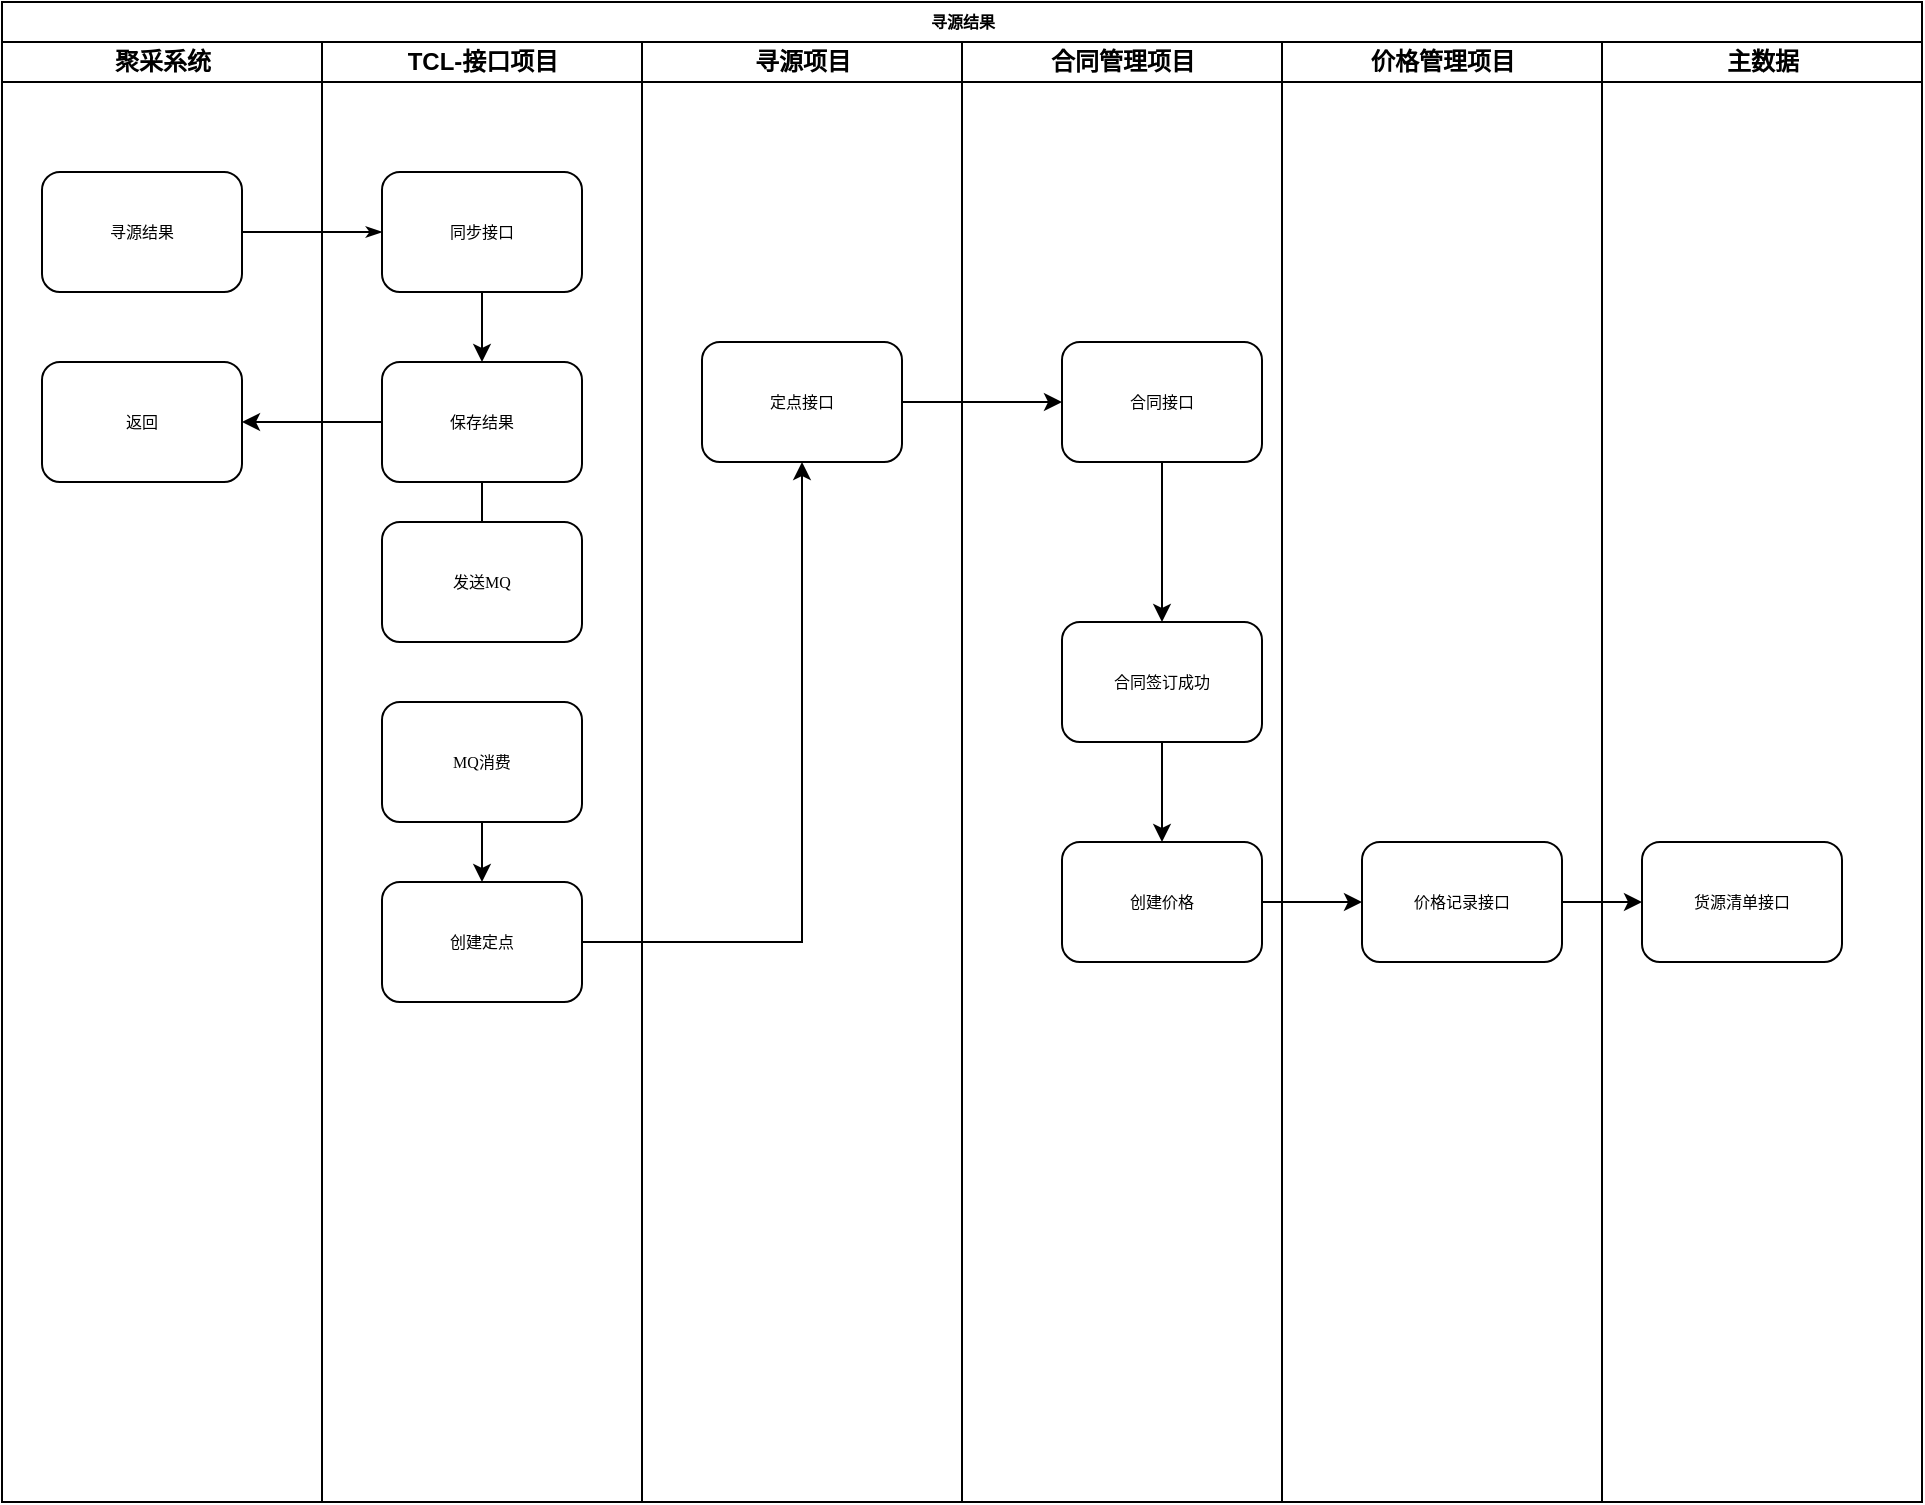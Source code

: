 <mxfile version="15.7.3" type="github" pages="3">
  <diagram name="寻源结果" id="74e2e168-ea6b-b213-b513-2b3c1d86103e">
    <mxGraphModel dx="782" dy="412" grid="1" gridSize="10" guides="1" tooltips="1" connect="1" arrows="1" fold="1" page="1" pageScale="1" pageWidth="1100" pageHeight="850" background="none" math="0" shadow="0">
      <root>
        <mxCell id="0" />
        <mxCell id="1" parent="0" />
        <mxCell id="77e6c97f196da883-1" value="寻源结果" style="swimlane;html=1;childLayout=stackLayout;startSize=20;rounded=0;shadow=0;labelBackgroundColor=none;strokeWidth=1;fontFamily=Verdana;fontSize=8;align=center;" parent="1" vertex="1">
          <mxGeometry x="60" y="20" width="960" height="750" as="geometry" />
        </mxCell>
        <mxCell id="77e6c97f196da883-2" value="聚采系统" style="swimlane;html=1;startSize=20;" parent="77e6c97f196da883-1" vertex="1">
          <mxGeometry y="20" width="160" height="730" as="geometry" />
        </mxCell>
        <mxCell id="77e6c97f196da883-8" value="寻源结果" style="rounded=1;whiteSpace=wrap;html=1;shadow=0;labelBackgroundColor=none;strokeWidth=1;fontFamily=Verdana;fontSize=8;align=center;" parent="77e6c97f196da883-2" vertex="1">
          <mxGeometry x="20" y="65" width="100" height="60" as="geometry" />
        </mxCell>
        <mxCell id="v2lE_XUYXPb-PI1wSzKr-16" value="返回" style="rounded=1;whiteSpace=wrap;html=1;shadow=0;labelBackgroundColor=none;strokeWidth=1;fontFamily=Verdana;fontSize=8;align=center;" parent="77e6c97f196da883-2" vertex="1">
          <mxGeometry x="20" y="160" width="100" height="60" as="geometry" />
        </mxCell>
        <mxCell id="77e6c97f196da883-26" style="edgeStyle=orthogonalEdgeStyle;rounded=1;html=1;labelBackgroundColor=none;startArrow=none;startFill=0;startSize=5;endArrow=classicThin;endFill=1;endSize=5;jettySize=auto;orthogonalLoop=1;strokeWidth=1;fontFamily=Verdana;fontSize=8" parent="77e6c97f196da883-1" source="77e6c97f196da883-8" target="77e6c97f196da883-11" edge="1">
          <mxGeometry relative="1" as="geometry" />
        </mxCell>
        <mxCell id="77e6c97f196da883-3" value="TCL-接口项目" style="swimlane;html=1;startSize=20;" parent="77e6c97f196da883-1" vertex="1">
          <mxGeometry x="160" y="20" width="160" height="730" as="geometry" />
        </mxCell>
        <mxCell id="w9vEGpveG5IjgopeqREa-39" value="" style="edgeStyle=orthogonalEdgeStyle;rounded=0;orthogonalLoop=1;jettySize=auto;html=1;" edge="1" parent="77e6c97f196da883-3" source="77e6c97f196da883-11" target="w9vEGpveG5IjgopeqREa-36">
          <mxGeometry relative="1" as="geometry" />
        </mxCell>
        <mxCell id="77e6c97f196da883-11" value="同步接口" style="rounded=1;whiteSpace=wrap;html=1;shadow=0;labelBackgroundColor=none;strokeWidth=1;fontFamily=Verdana;fontSize=8;align=center;" parent="77e6c97f196da883-3" vertex="1">
          <mxGeometry x="30" y="65" width="100" height="60" as="geometry" />
        </mxCell>
        <mxCell id="w9vEGpveG5IjgopeqREa-42" value="" style="edgeStyle=orthogonalEdgeStyle;rounded=0;orthogonalLoop=1;jettySize=auto;html=1;" edge="1" parent="77e6c97f196da883-3" source="v2lE_XUYXPb-PI1wSzKr-22" target="w9vEGpveG5IjgopeqREa-4">
          <mxGeometry relative="1" as="geometry" />
        </mxCell>
        <mxCell id="v2lE_XUYXPb-PI1wSzKr-22" value="MQ消费" style="rounded=1;whiteSpace=wrap;html=1;shadow=0;labelBackgroundColor=none;strokeWidth=1;fontFamily=Verdana;fontSize=8;align=center;" parent="77e6c97f196da883-3" vertex="1">
          <mxGeometry x="30" y="330" width="100" height="60" as="geometry" />
        </mxCell>
        <mxCell id="w9vEGpveG5IjgopeqREa-1" value="发送MQ" style="rounded=1;whiteSpace=wrap;html=1;shadow=0;labelBackgroundColor=none;strokeWidth=1;fontFamily=Verdana;fontSize=8;align=center;" vertex="1" parent="77e6c97f196da883-3">
          <mxGeometry x="30" y="240" width="100" height="60" as="geometry" />
        </mxCell>
        <mxCell id="w9vEGpveG5IjgopeqREa-2" value="" style="edgeStyle=orthogonalEdgeStyle;rounded=0;orthogonalLoop=1;jettySize=auto;html=1;endArrow=none;startArrow=none;" edge="1" parent="77e6c97f196da883-3" source="w9vEGpveG5IjgopeqREa-36" target="w9vEGpveG5IjgopeqREa-1">
          <mxGeometry relative="1" as="geometry">
            <mxPoint x="310" y="185" as="sourcePoint" />
            <mxPoint x="310" y="330" as="targetPoint" />
          </mxGeometry>
        </mxCell>
        <mxCell id="w9vEGpveG5IjgopeqREa-4" value="创建定点" style="rounded=1;whiteSpace=wrap;html=1;shadow=0;labelBackgroundColor=none;strokeWidth=1;fontFamily=Verdana;fontSize=8;align=center;" vertex="1" parent="77e6c97f196da883-3">
          <mxGeometry x="30" y="420" width="100" height="60" as="geometry" />
        </mxCell>
        <mxCell id="w9vEGpveG5IjgopeqREa-36" value="保存结果" style="rounded=1;whiteSpace=wrap;html=1;shadow=0;labelBackgroundColor=none;strokeWidth=1;fontFamily=Verdana;fontSize=8;align=center;" vertex="1" parent="77e6c97f196da883-3">
          <mxGeometry x="30" y="160" width="100" height="60" as="geometry" />
        </mxCell>
        <mxCell id="77e6c97f196da883-4" value="寻源项目" style="swimlane;html=1;startSize=20;" parent="77e6c97f196da883-1" vertex="1">
          <mxGeometry x="320" y="20" width="160" height="730" as="geometry" />
        </mxCell>
        <mxCell id="77e6c97f196da883-12" value="定点接口" style="rounded=1;whiteSpace=wrap;html=1;shadow=0;labelBackgroundColor=none;strokeWidth=1;fontFamily=Verdana;fontSize=8;align=center;" parent="77e6c97f196da883-4" vertex="1">
          <mxGeometry x="30" y="150" width="100" height="60" as="geometry" />
        </mxCell>
        <mxCell id="77e6c97f196da883-5" value="合同管理项目" style="swimlane;html=1;startSize=20;" parent="77e6c97f196da883-1" vertex="1">
          <mxGeometry x="480" y="20" width="160" height="730" as="geometry" />
        </mxCell>
        <mxCell id="v2lE_XUYXPb-PI1wSzKr-4" value="" style="edgeStyle=orthogonalEdgeStyle;rounded=0;orthogonalLoop=1;jettySize=auto;html=1;" parent="77e6c97f196da883-5" edge="1">
          <mxGeometry relative="1" as="geometry">
            <mxPoint x="80" y="300" as="targetPoint" />
          </mxGeometry>
        </mxCell>
        <mxCell id="77e6c97f196da883-34" style="edgeStyle=orthogonalEdgeStyle;rounded=1;html=1;labelBackgroundColor=none;startArrow=none;startFill=0;startSize=5;endArrow=classicThin;endFill=1;endSize=5;jettySize=auto;orthogonalLoop=1;strokeColor=#000000;strokeWidth=1;fontFamily=Verdana;fontSize=8;fontColor=#000000;" parent="77e6c97f196da883-5" edge="1">
          <mxGeometry relative="1" as="geometry">
            <mxPoint x="80" y="300" as="sourcePoint" />
          </mxGeometry>
        </mxCell>
        <mxCell id="77e6c97f196da883-35" style="edgeStyle=orthogonalEdgeStyle;rounded=1;html=1;labelBackgroundColor=none;startArrow=none;startFill=0;startSize=5;endArrow=classicThin;endFill=1;endSize=5;jettySize=auto;orthogonalLoop=1;strokeWidth=1;fontFamily=Verdana;fontSize=8" parent="77e6c97f196da883-5" edge="1">
          <mxGeometry relative="1" as="geometry">
            <mxPoint x="80" y="380" as="sourcePoint" />
          </mxGeometry>
        </mxCell>
        <mxCell id="04rKsPrdmMo20plOXWwm-6" value="" style="edgeStyle=orthogonalEdgeStyle;rounded=0;orthogonalLoop=1;jettySize=auto;html=1;" parent="77e6c97f196da883-5" source="v2lE_XUYXPb-PI1wSzKr-3" target="04rKsPrdmMo20plOXWwm-3" edge="1">
          <mxGeometry relative="1" as="geometry" />
        </mxCell>
        <mxCell id="v2lE_XUYXPb-PI1wSzKr-3" value="合同签订成功" style="rounded=1;whiteSpace=wrap;html=1;shadow=0;labelBackgroundColor=none;strokeWidth=1;fontFamily=Verdana;fontSize=8;align=center;" parent="77e6c97f196da883-5" vertex="1">
          <mxGeometry x="50" y="290" width="100" height="60" as="geometry" />
        </mxCell>
        <mxCell id="v2lE_XUYXPb-PI1wSzKr-40" style="edgeStyle=orthogonalEdgeStyle;rounded=0;orthogonalLoop=1;jettySize=auto;html=1;" parent="77e6c97f196da883-5" source="v2lE_XUYXPb-PI1wSzKr-37" target="v2lE_XUYXPb-PI1wSzKr-3" edge="1">
          <mxGeometry relative="1" as="geometry" />
        </mxCell>
        <mxCell id="v2lE_XUYXPb-PI1wSzKr-37" value="合同接口" style="rounded=1;whiteSpace=wrap;html=1;shadow=0;labelBackgroundColor=none;strokeWidth=1;fontFamily=Verdana;fontSize=8;align=center;" parent="77e6c97f196da883-5" vertex="1">
          <mxGeometry x="50" y="150" width="100" height="60" as="geometry" />
        </mxCell>
        <mxCell id="04rKsPrdmMo20plOXWwm-3" value="创建价格" style="rounded=1;whiteSpace=wrap;html=1;shadow=0;labelBackgroundColor=none;strokeWidth=1;fontFamily=Verdana;fontSize=8;align=center;" parent="77e6c97f196da883-5" vertex="1">
          <mxGeometry x="50" y="400" width="100" height="60" as="geometry" />
        </mxCell>
        <mxCell id="77e6c97f196da883-6" value="价格管理项目" style="swimlane;html=1;startSize=20;" parent="77e6c97f196da883-1" vertex="1">
          <mxGeometry x="640" y="20" width="160" height="730" as="geometry" />
        </mxCell>
        <mxCell id="04rKsPrdmMo20plOXWwm-4" value="价格记录接口" style="rounded=1;whiteSpace=wrap;html=1;shadow=0;labelBackgroundColor=none;strokeWidth=1;fontFamily=Verdana;fontSize=8;align=center;" parent="77e6c97f196da883-6" vertex="1">
          <mxGeometry x="40" y="400" width="100" height="60" as="geometry" />
        </mxCell>
        <mxCell id="77e6c97f196da883-7" value="主数据" style="swimlane;html=1;startSize=20;" parent="77e6c97f196da883-1" vertex="1">
          <mxGeometry x="800" y="20" width="160" height="730" as="geometry" />
        </mxCell>
        <mxCell id="v2lE_XUYXPb-PI1wSzKr-13" value="货源清单接口" style="rounded=1;whiteSpace=wrap;html=1;shadow=0;labelBackgroundColor=none;strokeWidth=1;fontFamily=Verdana;fontSize=8;align=center;" parent="77e6c97f196da883-7" vertex="1">
          <mxGeometry x="20" y="400" width="100" height="60" as="geometry" />
        </mxCell>
        <mxCell id="v2lE_XUYXPb-PI1wSzKr-38" style="edgeStyle=orthogonalEdgeStyle;rounded=0;orthogonalLoop=1;jettySize=auto;html=1;" parent="77e6c97f196da883-1" source="77e6c97f196da883-12" target="v2lE_XUYXPb-PI1wSzKr-37" edge="1">
          <mxGeometry relative="1" as="geometry" />
        </mxCell>
        <mxCell id="04rKsPrdmMo20plOXWwm-5" value="" style="edgeStyle=orthogonalEdgeStyle;rounded=0;orthogonalLoop=1;jettySize=auto;html=1;" parent="77e6c97f196da883-1" source="04rKsPrdmMo20plOXWwm-3" target="04rKsPrdmMo20plOXWwm-4" edge="1">
          <mxGeometry relative="1" as="geometry" />
        </mxCell>
        <mxCell id="04rKsPrdmMo20plOXWwm-7" value="" style="edgeStyle=orthogonalEdgeStyle;rounded=0;orthogonalLoop=1;jettySize=auto;html=1;" parent="77e6c97f196da883-1" source="04rKsPrdmMo20plOXWwm-4" target="v2lE_XUYXPb-PI1wSzKr-13" edge="1">
          <mxGeometry relative="1" as="geometry" />
        </mxCell>
        <mxCell id="w9vEGpveG5IjgopeqREa-43" style="edgeStyle=orthogonalEdgeStyle;rounded=0;orthogonalLoop=1;jettySize=auto;html=1;" edge="1" parent="77e6c97f196da883-1" source="w9vEGpveG5IjgopeqREa-4" target="77e6c97f196da883-12">
          <mxGeometry relative="1" as="geometry" />
        </mxCell>
        <mxCell id="w9vEGpveG5IjgopeqREa-44" style="edgeStyle=orthogonalEdgeStyle;rounded=0;orthogonalLoop=1;jettySize=auto;html=1;" edge="1" parent="77e6c97f196da883-1" source="w9vEGpveG5IjgopeqREa-36" target="v2lE_XUYXPb-PI1wSzKr-16">
          <mxGeometry relative="1" as="geometry" />
        </mxCell>
      </root>
    </mxGraphModel>
  </diagram>
  <diagram id="siyEmG5ksyAXgrkhhxZU" name="寻源需求">
    <mxGraphModel dx="1422" dy="772" grid="1" gridSize="10" guides="1" tooltips="1" connect="1" arrows="1" fold="1" page="1" pageScale="1" pageWidth="827" pageHeight="1169" math="0" shadow="0">
      <root>
        <mxCell id="MZsf5ur2gSi2dbGptfGt-0" />
        <mxCell id="MZsf5ur2gSi2dbGptfGt-1" parent="MZsf5ur2gSi2dbGptfGt-0" />
        <mxCell id="nzJfzKg50nXV_mahgz4O-0" value="寻源结果" style="swimlane;html=1;childLayout=stackLayout;startSize=20;rounded=0;shadow=0;labelBackgroundColor=none;strokeWidth=1;fontFamily=Verdana;fontSize=8;align=center;" parent="MZsf5ur2gSi2dbGptfGt-1" vertex="1">
          <mxGeometry x="120" y="40" width="960" height="750" as="geometry" />
        </mxCell>
        <mxCell id="nzJfzKg50nXV_mahgz4O-1" value="采购执行" style="swimlane;html=1;startSize=20;" parent="nzJfzKg50nXV_mahgz4O-0" vertex="1">
          <mxGeometry y="20" width="260" height="730" as="geometry" />
        </mxCell>
        <mxCell id="nzJfzKg50nXV_mahgz4O-2" value="创建聚采需求" style="rounded=1;whiteSpace=wrap;html=1;shadow=0;labelBackgroundColor=none;strokeWidth=1;fontFamily=Verdana;fontSize=8;align=center;fillColor=#3399FF;" parent="nzJfzKg50nXV_mahgz4O-1" vertex="1">
          <mxGeometry x="80" y="65" width="100" height="60" as="geometry" />
        </mxCell>
        <mxCell id="nzJfzKg50nXV_mahgz4O-3" value="结束" style="rounded=1;whiteSpace=wrap;html=1;shadow=0;labelBackgroundColor=none;strokeWidth=1;fontFamily=Verdana;fontSize=8;align=center;fillColor=#999999;" parent="nzJfzKg50nXV_mahgz4O-1" vertex="1">
          <mxGeometry x="80" y="170" width="100" height="60" as="geometry" />
        </mxCell>
        <mxCell id="nzJfzKg50nXV_mahgz4O-41" value="取消聚采需求" style="rounded=1;whiteSpace=wrap;html=1;shadow=0;labelBackgroundColor=none;strokeWidth=1;fontFamily=Verdana;fontSize=8;align=center;fillColor=#3399FF;" parent="nzJfzKg50nXV_mahgz4O-1" vertex="1">
          <mxGeometry x="80" y="280" width="100" height="60" as="geometry" />
        </mxCell>
        <mxCell id="nzJfzKg50nXV_mahgz4O-42" value="结束" style="rounded=1;whiteSpace=wrap;html=1;shadow=0;labelBackgroundColor=none;strokeWidth=1;fontFamily=Verdana;fontSize=8;align=center;fillColor=#999999;" parent="nzJfzKg50nXV_mahgz4O-1" vertex="1">
          <mxGeometry x="80" y="380" width="100" height="60" as="geometry" />
        </mxCell>
        <mxCell id="nzJfzKg50nXV_mahgz4O-49" value="作废聚采需求接口" style="rounded=1;whiteSpace=wrap;html=1;shadow=0;labelBackgroundColor=none;strokeWidth=1;fontFamily=Verdana;fontSize=8;align=center;" parent="nzJfzKg50nXV_mahgz4O-1" vertex="1">
          <mxGeometry x="80" y="495" width="100" height="60" as="geometry" />
        </mxCell>
        <mxCell id="nzJfzKg50nXV_mahgz4O-4" style="edgeStyle=orthogonalEdgeStyle;rounded=1;html=1;labelBackgroundColor=none;startArrow=none;startFill=0;startSize=5;endArrow=classicThin;endFill=1;endSize=5;jettySize=auto;orthogonalLoop=1;strokeWidth=1;fontFamily=Verdana;fontSize=8" parent="nzJfzKg50nXV_mahgz4O-0" source="nzJfzKg50nXV_mahgz4O-2" target="nzJfzKg50nXV_mahgz4O-7" edge="1">
          <mxGeometry relative="1" as="geometry" />
        </mxCell>
        <mxCell id="nzJfzKg50nXV_mahgz4O-5" value="TCL-接口项目" style="swimlane;html=1;startSize=20;" parent="nzJfzKg50nXV_mahgz4O-0" vertex="1">
          <mxGeometry x="260" y="20" width="240" height="730" as="geometry" />
        </mxCell>
        <mxCell id="nzJfzKg50nXV_mahgz4O-7" value="创建聚采需求接口" style="rounded=1;whiteSpace=wrap;html=1;shadow=0;labelBackgroundColor=none;strokeWidth=1;fontFamily=Verdana;fontSize=8;align=center;" parent="nzJfzKg50nXV_mahgz4O-5" vertex="1">
          <mxGeometry x="60" y="65" width="100" height="60" as="geometry" />
        </mxCell>
        <mxCell id="nzJfzKg50nXV_mahgz4O-8" value="响应" style="rounded=1;whiteSpace=wrap;html=1;shadow=0;labelBackgroundColor=none;strokeWidth=1;fontFamily=Verdana;fontSize=8;align=center;" parent="nzJfzKg50nXV_mahgz4O-5" vertex="1">
          <mxGeometry x="60" y="170" width="100" height="60" as="geometry" />
        </mxCell>
        <mxCell id="nzJfzKg50nXV_mahgz4O-44" value="取消聚采需求接口" style="rounded=1;whiteSpace=wrap;html=1;shadow=0;labelBackgroundColor=none;strokeWidth=1;fontFamily=Verdana;fontSize=8;align=center;" parent="nzJfzKg50nXV_mahgz4O-5" vertex="1">
          <mxGeometry x="60" y="280" width="100" height="60" as="geometry" />
        </mxCell>
        <mxCell id="nzJfzKg50nXV_mahgz4O-45" value="响应" style="rounded=1;whiteSpace=wrap;html=1;shadow=0;labelBackgroundColor=none;strokeWidth=1;fontFamily=Verdana;fontSize=8;align=center;" parent="nzJfzKg50nXV_mahgz4O-5" vertex="1">
          <mxGeometry x="60" y="380" width="100" height="60" as="geometry" />
        </mxCell>
        <mxCell id="nzJfzKg50nXV_mahgz4O-52" value="作废聚采需求接口" style="rounded=1;whiteSpace=wrap;html=1;shadow=0;labelBackgroundColor=none;strokeWidth=1;fontFamily=Verdana;fontSize=8;align=center;" parent="nzJfzKg50nXV_mahgz4O-5" vertex="1">
          <mxGeometry x="60" y="495" width="100" height="60" as="geometry" />
        </mxCell>
        <mxCell id="nzJfzKg50nXV_mahgz4O-50" value="响应" style="rounded=1;whiteSpace=wrap;html=1;shadow=0;labelBackgroundColor=none;strokeWidth=1;fontFamily=Verdana;fontSize=8;align=center;" parent="nzJfzKg50nXV_mahgz4O-5" vertex="1">
          <mxGeometry x="60" y="620" width="100" height="60" as="geometry" />
        </mxCell>
        <mxCell id="nzJfzKg50nXV_mahgz4O-31" style="edgeStyle=orthogonalEdgeStyle;rounded=0;orthogonalLoop=1;jettySize=auto;html=1;" parent="nzJfzKg50nXV_mahgz4O-0" source="nzJfzKg50nXV_mahgz4O-8" target="nzJfzKg50nXV_mahgz4O-3" edge="1">
          <mxGeometry relative="1" as="geometry" />
        </mxCell>
        <mxCell id="nzJfzKg50nXV_mahgz4O-34" style="edgeStyle=orthogonalEdgeStyle;rounded=0;orthogonalLoop=1;jettySize=auto;html=1;" parent="nzJfzKg50nXV_mahgz4O-0" source="nzJfzKg50nXV_mahgz4O-7" target="nzJfzKg50nXV_mahgz4O-33" edge="1">
          <mxGeometry relative="1" as="geometry" />
        </mxCell>
        <mxCell id="nzJfzKg50nXV_mahgz4O-43" style="edgeStyle=orthogonalEdgeStyle;rounded=1;html=1;labelBackgroundColor=none;startArrow=none;startFill=0;startSize=5;endArrow=classicThin;endFill=1;endSize=5;jettySize=auto;orthogonalLoop=1;strokeWidth=1;fontFamily=Verdana;fontSize=8" parent="nzJfzKg50nXV_mahgz4O-0" source="nzJfzKg50nXV_mahgz4O-41" target="nzJfzKg50nXV_mahgz4O-44" edge="1">
          <mxGeometry relative="1" as="geometry" />
        </mxCell>
        <mxCell id="nzJfzKg50nXV_mahgz4O-46" style="edgeStyle=orthogonalEdgeStyle;rounded=0;orthogonalLoop=1;jettySize=auto;html=1;" parent="nzJfzKg50nXV_mahgz4O-0" source="nzJfzKg50nXV_mahgz4O-45" target="nzJfzKg50nXV_mahgz4O-42" edge="1">
          <mxGeometry relative="1" as="geometry" />
        </mxCell>
        <mxCell id="nzJfzKg50nXV_mahgz4O-59" style="edgeStyle=orthogonalEdgeStyle;rounded=0;orthogonalLoop=1;jettySize=auto;html=1;entryX=1;entryY=0.5;entryDx=0;entryDy=0;" parent="nzJfzKg50nXV_mahgz4O-0" source="nzJfzKg50nXV_mahgz4O-33" target="nzJfzKg50nXV_mahgz4O-8" edge="1">
          <mxGeometry relative="1" as="geometry">
            <Array as="points">
              <mxPoint x="590" y="220" />
            </Array>
          </mxGeometry>
        </mxCell>
        <mxCell id="nzJfzKg50nXV_mahgz4O-62" style="edgeStyle=orthogonalEdgeStyle;rounded=0;orthogonalLoop=1;jettySize=auto;html=1;" parent="nzJfzKg50nXV_mahgz4O-0" source="nzJfzKg50nXV_mahgz4O-44" target="nzJfzKg50nXV_mahgz4O-57" edge="1">
          <mxGeometry relative="1" as="geometry" />
        </mxCell>
        <mxCell id="nzJfzKg50nXV_mahgz4O-75" style="edgeStyle=orthogonalEdgeStyle;rounded=0;orthogonalLoop=1;jettySize=auto;html=1;" parent="nzJfzKg50nXV_mahgz4O-0" source="nzJfzKg50nXV_mahgz4O-74" target="nzJfzKg50nXV_mahgz4O-52" edge="1">
          <mxGeometry relative="1" as="geometry" />
        </mxCell>
        <mxCell id="nzJfzKg50nXV_mahgz4O-76" style="edgeStyle=orthogonalEdgeStyle;rounded=0;orthogonalLoop=1;jettySize=auto;html=1;" parent="nzJfzKg50nXV_mahgz4O-0" source="nzJfzKg50nXV_mahgz4O-52" target="nzJfzKg50nXV_mahgz4O-49" edge="1">
          <mxGeometry relative="1" as="geometry" />
        </mxCell>
        <mxCell id="nzJfzKg50nXV_mahgz4O-78" style="edgeStyle=orthogonalEdgeStyle;rounded=0;orthogonalLoop=1;jettySize=auto;html=1;" parent="nzJfzKg50nXV_mahgz4O-0" source="nzJfzKg50nXV_mahgz4O-50" target="nzJfzKg50nXV_mahgz4O-53" edge="1">
          <mxGeometry relative="1" as="geometry" />
        </mxCell>
        <mxCell id="nzJfzKg50nXV_mahgz4O-77" style="edgeStyle=orthogonalEdgeStyle;rounded=0;orthogonalLoop=1;jettySize=auto;html=1;" parent="nzJfzKg50nXV_mahgz4O-0" source="nzJfzKg50nXV_mahgz4O-49" target="nzJfzKg50nXV_mahgz4O-50" edge="1">
          <mxGeometry relative="1" as="geometry">
            <Array as="points">
              <mxPoint x="120" y="670" />
            </Array>
          </mxGeometry>
        </mxCell>
        <mxCell id="nzJfzKg50nXV_mahgz4O-9" value="聚采系统" style="swimlane;html=1;startSize=20;" parent="nzJfzKg50nXV_mahgz4O-0" vertex="1">
          <mxGeometry x="500" y="20" width="250" height="730" as="geometry" />
        </mxCell>
        <mxCell id="nzJfzKg50nXV_mahgz4O-33" value="创建聚采需求接口" style="rounded=1;whiteSpace=wrap;html=1;shadow=0;labelBackgroundColor=none;strokeWidth=1;fontFamily=Verdana;fontSize=8;align=center;" parent="nzJfzKg50nXV_mahgz4O-9" vertex="1">
          <mxGeometry x="60" y="65" width="100" height="60" as="geometry" />
        </mxCell>
        <mxCell id="nzJfzKg50nXV_mahgz4O-57" value="取消聚采需求接口" style="rounded=1;whiteSpace=wrap;html=1;shadow=0;labelBackgroundColor=none;strokeWidth=1;fontFamily=Verdana;fontSize=8;align=center;" parent="nzJfzKg50nXV_mahgz4O-9" vertex="1">
          <mxGeometry x="60" y="280" width="100" height="60" as="geometry" />
        </mxCell>
        <mxCell id="nzJfzKg50nXV_mahgz4O-74" value="作废聚采需求" style="rounded=1;whiteSpace=wrap;html=1;shadow=0;labelBackgroundColor=none;strokeWidth=1;fontFamily=Verdana;fontSize=8;align=center;fillColor=#3399FF;" parent="nzJfzKg50nXV_mahgz4O-9" vertex="1">
          <mxGeometry x="60" y="495" width="100" height="60" as="geometry" />
        </mxCell>
        <mxCell id="nzJfzKg50nXV_mahgz4O-53" value="结束" style="rounded=1;whiteSpace=wrap;html=1;shadow=0;labelBackgroundColor=none;strokeWidth=1;fontFamily=Verdana;fontSize=8;align=center;fillColor=#999999;" parent="nzJfzKg50nXV_mahgz4O-9" vertex="1">
          <mxGeometry x="60" y="620" width="100" height="60" as="geometry" />
        </mxCell>
        <mxCell id="nzJfzKg50nXV_mahgz4O-79" style="edgeStyle=orthogonalEdgeStyle;rounded=0;orthogonalLoop=1;jettySize=auto;html=1;entryX=1;entryY=0.617;entryDx=0;entryDy=0;entryPerimeter=0;" parent="nzJfzKg50nXV_mahgz4O-0" source="nzJfzKg50nXV_mahgz4O-57" target="nzJfzKg50nXV_mahgz4O-45" edge="1">
          <mxGeometry relative="1" as="geometry">
            <Array as="points">
              <mxPoint x="610" y="437" />
            </Array>
          </mxGeometry>
        </mxCell>
      </root>
    </mxGraphModel>
  </diagram>
  <diagram id="ferWiFd8uI4-Tt2SyDQB" name="创建定点数据逻辑">
    <mxGraphModel dx="1422" dy="772" grid="1" gridSize="10" guides="1" tooltips="1" connect="1" arrows="1" fold="1" page="1" pageScale="1" pageWidth="827" pageHeight="1169" math="0" shadow="0">
      <root>
        <mxCell id="6T04jktvQDLo75rXpCvL-0" />
        <mxCell id="6T04jktvQDLo75rXpCvL-1" parent="6T04jktvQDLo75rXpCvL-0" />
        <mxCell id="6T04jktvQDLo75rXpCvL-12" value="" style="edgeStyle=orthogonalEdgeStyle;rounded=0;orthogonalLoop=1;jettySize=auto;html=1;" parent="6T04jktvQDLo75rXpCvL-1" source="6T04jktvQDLo75rXpCvL-4" target="6T04jktvQDLo75rXpCvL-6" edge="1">
          <mxGeometry relative="1" as="geometry" />
        </mxCell>
        <mxCell id="6T04jktvQDLo75rXpCvL-4" value="结果记录是否存在" style="rhombus;whiteSpace=wrap;html=1;" parent="6T04jktvQDLo75rXpCvL-1" vertex="1">
          <mxGeometry x="90" y="185" width="100" height="60" as="geometry" />
        </mxCell>
        <mxCell id="6T04jktvQDLo75rXpCvL-11" value="" style="edgeStyle=orthogonalEdgeStyle;rounded=0;orthogonalLoop=1;jettySize=auto;html=1;" parent="6T04jktvQDLo75rXpCvL-1" source="6T04jktvQDLo75rXpCvL-5" target="6T04jktvQDLo75rXpCvL-4" edge="1">
          <mxGeometry relative="1" as="geometry" />
        </mxCell>
        <mxCell id="6T04jktvQDLo75rXpCvL-5" value="开始" style="rounded=1;whiteSpace=wrap;html=1;" parent="6T04jktvQDLo75rXpCvL-1" vertex="1">
          <mxGeometry x="80" y="95" width="120" height="60" as="geometry" />
        </mxCell>
        <mxCell id="6T04jktvQDLo75rXpCvL-13" value="" style="edgeStyle=orthogonalEdgeStyle;rounded=0;orthogonalLoop=1;jettySize=auto;html=1;" parent="6T04jktvQDLo75rXpCvL-1" source="6T04jktvQDLo75rXpCvL-6" target="6T04jktvQDLo75rXpCvL-7" edge="1">
          <mxGeometry relative="1" as="geometry" />
        </mxCell>
        <mxCell id="6T04jktvQDLo75rXpCvL-24" style="edgeStyle=orthogonalEdgeStyle;rounded=0;orthogonalLoop=1;jettySize=auto;html=1;" parent="6T04jktvQDLo75rXpCvL-1" source="6T04jktvQDLo75rXpCvL-6" target="6T04jktvQDLo75rXpCvL-8" edge="1">
          <mxGeometry relative="1" as="geometry" />
        </mxCell>
        <mxCell id="6T04jktvQDLo75rXpCvL-6" value="插入结果记录" style="rounded=1;whiteSpace=wrap;html=1;" parent="6T04jktvQDLo75rXpCvL-1" vertex="1">
          <mxGeometry x="80" y="285" width="120" height="60" as="geometry" />
        </mxCell>
        <mxCell id="6T04jktvQDLo75rXpCvL-14" value="" style="edgeStyle=orthogonalEdgeStyle;rounded=0;orthogonalLoop=1;jettySize=auto;html=1;" parent="6T04jktvQDLo75rXpCvL-1" source="6T04jktvQDLo75rXpCvL-7" target="6T04jktvQDLo75rXpCvL-10" edge="1">
          <mxGeometry relative="1" as="geometry" />
        </mxCell>
        <mxCell id="6T04jktvQDLo75rXpCvL-25" style="edgeStyle=orthogonalEdgeStyle;rounded=0;orthogonalLoop=1;jettySize=auto;html=1;" parent="6T04jktvQDLo75rXpCvL-1" source="6T04jktvQDLo75rXpCvL-7" target="6T04jktvQDLo75rXpCvL-9" edge="1">
          <mxGeometry relative="1" as="geometry" />
        </mxCell>
        <mxCell id="6T04jktvQDLo75rXpCvL-7" value="定点数据" style="rounded=1;whiteSpace=wrap;html=1;" parent="6T04jktvQDLo75rXpCvL-1" vertex="1">
          <mxGeometry x="80" y="415" width="120" height="60" as="geometry" />
        </mxCell>
        <mxCell id="6T04jktvQDLo75rXpCvL-8" value="结果记录表" style="shape=cylinder3;whiteSpace=wrap;html=1;boundedLbl=1;backgroundOutline=1;size=15;" parent="6T04jktvQDLo75rXpCvL-1" vertex="1">
          <mxGeometry x="280" y="275" width="60" height="80" as="geometry" />
        </mxCell>
        <mxCell id="6T04jktvQDLo75rXpCvL-9" value="状态：默认审核通过&lt;br&gt;需要创建合同" style="shape=document;whiteSpace=wrap;html=1;boundedLbl=1;" parent="6T04jktvQDLo75rXpCvL-1" vertex="1">
          <mxGeometry x="280" y="405" width="120" height="80" as="geometry" />
        </mxCell>
        <mxCell id="6T04jktvQDLo75rXpCvL-10" value="创建合同" style="rounded=1;whiteSpace=wrap;html=1;" parent="6T04jktvQDLo75rXpCvL-1" vertex="1">
          <mxGeometry x="80" y="525" width="120" height="60" as="geometry" />
        </mxCell>
        <mxCell id="6T04jktvQDLo75rXpCvL-20" value="" style="edgeStyle=orthogonalEdgeStyle;rounded=0;orthogonalLoop=1;jettySize=auto;html=1;" parent="6T04jktvQDLo75rXpCvL-1" source="6T04jktvQDLo75rXpCvL-15" target="6T04jktvQDLo75rXpCvL-16" edge="1">
          <mxGeometry relative="1" as="geometry" />
        </mxCell>
        <mxCell id="6T04jktvQDLo75rXpCvL-15" value="MQ通知" style="rounded=1;whiteSpace=wrap;html=1;" parent="6T04jktvQDLo75rXpCvL-1" vertex="1">
          <mxGeometry x="500" y="95" width="120" height="60" as="geometry" />
        </mxCell>
        <mxCell id="6T04jktvQDLo75rXpCvL-21" value="" style="edgeStyle=orthogonalEdgeStyle;rounded=0;orthogonalLoop=1;jettySize=auto;html=1;" parent="6T04jktvQDLo75rXpCvL-1" source="6T04jktvQDLo75rXpCvL-16" target="6T04jktvQDLo75rXpCvL-17" edge="1">
          <mxGeometry relative="1" as="geometry" />
        </mxCell>
        <mxCell id="6T04jktvQDLo75rXpCvL-16" value="更新定点合同状态" style="rounded=1;whiteSpace=wrap;html=1;" parent="6T04jktvQDLo75rXpCvL-1" vertex="1">
          <mxGeometry x="500" y="195" width="120" height="60" as="geometry" />
        </mxCell>
        <mxCell id="6T04jktvQDLo75rXpCvL-22" value="" style="edgeStyle=orthogonalEdgeStyle;rounded=0;orthogonalLoop=1;jettySize=auto;html=1;" parent="6T04jktvQDLo75rXpCvL-1" source="6T04jktvQDLo75rXpCvL-17" target="6T04jktvQDLo75rXpCvL-18" edge="1">
          <mxGeometry relative="1" as="geometry" />
        </mxCell>
        <mxCell id="6T04jktvQDLo75rXpCvL-17" value="签订成功" style="rhombus;whiteSpace=wrap;html=1;" parent="6T04jktvQDLo75rXpCvL-1" vertex="1">
          <mxGeometry x="510" y="285" width="100" height="60" as="geometry" />
        </mxCell>
        <mxCell id="6T04jktvQDLo75rXpCvL-23" value="" style="edgeStyle=orthogonalEdgeStyle;rounded=0;orthogonalLoop=1;jettySize=auto;html=1;" parent="6T04jktvQDLo75rXpCvL-1" source="6T04jktvQDLo75rXpCvL-18" target="6T04jktvQDLo75rXpCvL-19" edge="1">
          <mxGeometry relative="1" as="geometry" />
        </mxCell>
        <mxCell id="6T04jktvQDLo75rXpCvL-18" value="创建价格数据" style="rounded=1;whiteSpace=wrap;html=1;" parent="6T04jktvQDLo75rXpCvL-1" vertex="1">
          <mxGeometry x="500" y="415" width="120" height="60" as="geometry" />
        </mxCell>
        <mxCell id="6T04jktvQDLo75rXpCvL-19" value="创建货源清单数据" style="rounded=1;whiteSpace=wrap;html=1;" parent="6T04jktvQDLo75rXpCvL-1" vertex="1">
          <mxGeometry x="500" y="520" width="120" height="60" as="geometry" />
        </mxCell>
      </root>
    </mxGraphModel>
  </diagram>
</mxfile>
